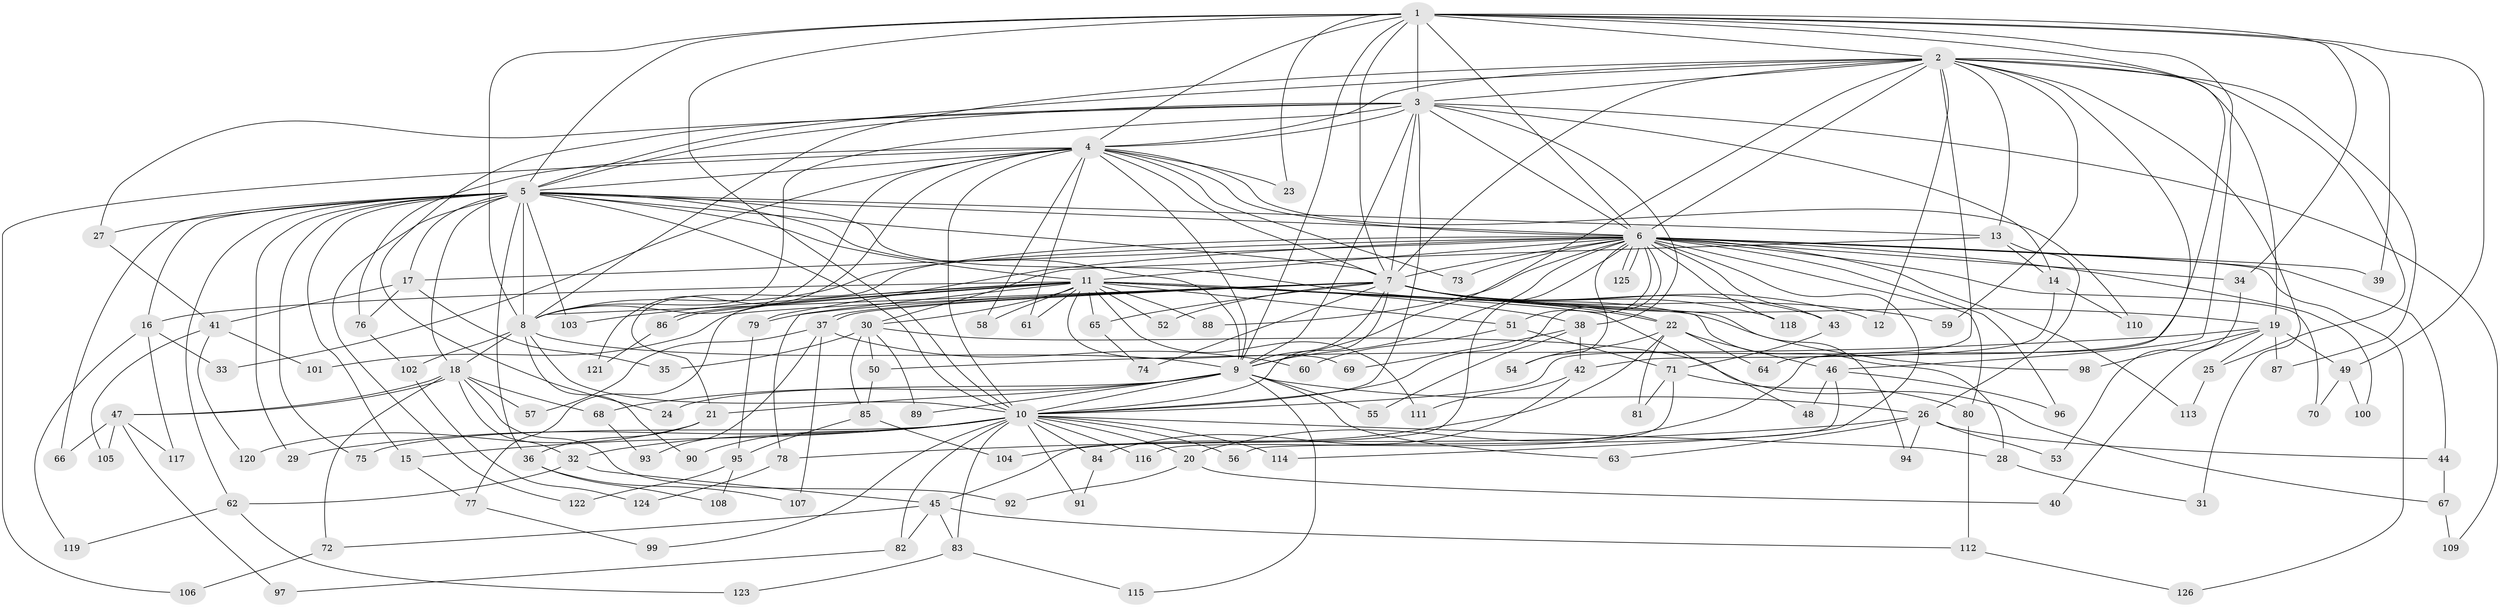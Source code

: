// Generated by graph-tools (version 1.1) at 2025/11/02/27/25 16:11:05]
// undirected, 126 vertices, 277 edges
graph export_dot {
graph [start="1"]
  node [color=gray90,style=filled];
  1;
  2;
  3;
  4;
  5;
  6;
  7;
  8;
  9;
  10;
  11;
  12;
  13;
  14;
  15;
  16;
  17;
  18;
  19;
  20;
  21;
  22;
  23;
  24;
  25;
  26;
  27;
  28;
  29;
  30;
  31;
  32;
  33;
  34;
  35;
  36;
  37;
  38;
  39;
  40;
  41;
  42;
  43;
  44;
  45;
  46;
  47;
  48;
  49;
  50;
  51;
  52;
  53;
  54;
  55;
  56;
  57;
  58;
  59;
  60;
  61;
  62;
  63;
  64;
  65;
  66;
  67;
  68;
  69;
  70;
  71;
  72;
  73;
  74;
  75;
  76;
  77;
  78;
  79;
  80;
  81;
  82;
  83;
  84;
  85;
  86;
  87;
  88;
  89;
  90;
  91;
  92;
  93;
  94;
  95;
  96;
  97;
  98;
  99;
  100;
  101;
  102;
  103;
  104;
  105;
  106;
  107;
  108;
  109;
  110;
  111;
  112;
  113;
  114;
  115;
  116;
  117;
  118;
  119;
  120;
  121;
  122;
  123;
  124;
  125;
  126;
  1 -- 2;
  1 -- 3;
  1 -- 4;
  1 -- 5;
  1 -- 6;
  1 -- 7;
  1 -- 8;
  1 -- 9;
  1 -- 10;
  1 -- 23;
  1 -- 34;
  1 -- 39;
  1 -- 46;
  1 -- 49;
  1 -- 64;
  2 -- 3;
  2 -- 4;
  2 -- 5;
  2 -- 6;
  2 -- 7;
  2 -- 8;
  2 -- 9;
  2 -- 10;
  2 -- 12;
  2 -- 13;
  2 -- 19;
  2 -- 20;
  2 -- 25;
  2 -- 31;
  2 -- 59;
  2 -- 87;
  3 -- 4;
  3 -- 5;
  3 -- 6;
  3 -- 7;
  3 -- 8;
  3 -- 9;
  3 -- 10;
  3 -- 14;
  3 -- 24;
  3 -- 27;
  3 -- 38;
  3 -- 109;
  4 -- 5;
  4 -- 6;
  4 -- 7;
  4 -- 8;
  4 -- 9;
  4 -- 10;
  4 -- 23;
  4 -- 33;
  4 -- 58;
  4 -- 61;
  4 -- 73;
  4 -- 76;
  4 -- 106;
  4 -- 110;
  4 -- 121;
  5 -- 6;
  5 -- 7;
  5 -- 8;
  5 -- 9;
  5 -- 10;
  5 -- 11;
  5 -- 13;
  5 -- 15;
  5 -- 16;
  5 -- 17;
  5 -- 18;
  5 -- 22;
  5 -- 27;
  5 -- 29;
  5 -- 36;
  5 -- 62;
  5 -- 66;
  5 -- 75;
  5 -- 103;
  5 -- 122;
  6 -- 7;
  6 -- 8;
  6 -- 9;
  6 -- 10;
  6 -- 11;
  6 -- 17;
  6 -- 21;
  6 -- 34;
  6 -- 39;
  6 -- 43;
  6 -- 44;
  6 -- 45;
  6 -- 51;
  6 -- 54;
  6 -- 70;
  6 -- 73;
  6 -- 79;
  6 -- 80;
  6 -- 88;
  6 -- 96;
  6 -- 100;
  6 -- 113;
  6 -- 114;
  6 -- 118;
  6 -- 125;
  6 -- 125;
  6 -- 126;
  7 -- 8;
  7 -- 9;
  7 -- 10;
  7 -- 12;
  7 -- 19;
  7 -- 22;
  7 -- 37;
  7 -- 37;
  7 -- 43;
  7 -- 52;
  7 -- 59;
  7 -- 65;
  7 -- 74;
  7 -- 79;
  7 -- 94;
  7 -- 101;
  7 -- 118;
  8 -- 9;
  8 -- 10;
  8 -- 18;
  8 -- 90;
  8 -- 102;
  9 -- 10;
  9 -- 21;
  9 -- 24;
  9 -- 26;
  9 -- 55;
  9 -- 63;
  9 -- 68;
  9 -- 89;
  9 -- 115;
  10 -- 15;
  10 -- 20;
  10 -- 28;
  10 -- 29;
  10 -- 32;
  10 -- 56;
  10 -- 75;
  10 -- 82;
  10 -- 83;
  10 -- 84;
  10 -- 90;
  10 -- 91;
  10 -- 99;
  10 -- 114;
  10 -- 116;
  11 -- 16;
  11 -- 28;
  11 -- 30;
  11 -- 38;
  11 -- 48;
  11 -- 51;
  11 -- 52;
  11 -- 58;
  11 -- 61;
  11 -- 65;
  11 -- 69;
  11 -- 77;
  11 -- 78;
  11 -- 86;
  11 -- 86;
  11 -- 88;
  11 -- 98;
  11 -- 103;
  11 -- 111;
  13 -- 14;
  13 -- 26;
  13 -- 30;
  14 -- 42;
  14 -- 110;
  15 -- 77;
  16 -- 33;
  16 -- 117;
  16 -- 119;
  17 -- 35;
  17 -- 41;
  17 -- 76;
  18 -- 32;
  18 -- 47;
  18 -- 47;
  18 -- 57;
  18 -- 68;
  18 -- 72;
  18 -- 92;
  19 -- 25;
  19 -- 40;
  19 -- 49;
  19 -- 50;
  19 -- 87;
  19 -- 98;
  20 -- 40;
  20 -- 92;
  21 -- 36;
  21 -- 120;
  22 -- 46;
  22 -- 54;
  22 -- 64;
  22 -- 81;
  22 -- 104;
  25 -- 113;
  26 -- 44;
  26 -- 53;
  26 -- 63;
  26 -- 78;
  26 -- 94;
  27 -- 41;
  28 -- 31;
  30 -- 35;
  30 -- 50;
  30 -- 67;
  30 -- 85;
  30 -- 89;
  32 -- 45;
  32 -- 62;
  34 -- 53;
  36 -- 107;
  36 -- 108;
  37 -- 57;
  37 -- 60;
  37 -- 93;
  37 -- 107;
  38 -- 42;
  38 -- 55;
  38 -- 69;
  41 -- 101;
  41 -- 105;
  41 -- 120;
  42 -- 84;
  42 -- 111;
  43 -- 71;
  44 -- 67;
  45 -- 72;
  45 -- 82;
  45 -- 83;
  45 -- 112;
  46 -- 48;
  46 -- 56;
  46 -- 96;
  47 -- 66;
  47 -- 97;
  47 -- 105;
  47 -- 117;
  49 -- 70;
  49 -- 100;
  50 -- 85;
  51 -- 60;
  51 -- 71;
  62 -- 119;
  62 -- 123;
  65 -- 74;
  67 -- 109;
  68 -- 93;
  71 -- 80;
  71 -- 81;
  71 -- 116;
  72 -- 106;
  76 -- 102;
  77 -- 99;
  78 -- 124;
  79 -- 95;
  80 -- 112;
  82 -- 97;
  83 -- 115;
  83 -- 123;
  84 -- 91;
  85 -- 95;
  85 -- 104;
  86 -- 121;
  95 -- 108;
  95 -- 122;
  102 -- 124;
  112 -- 126;
}

